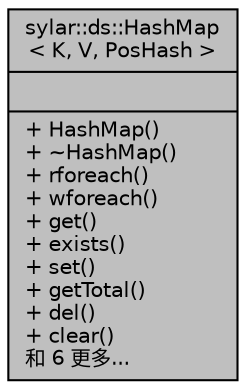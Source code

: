 digraph "sylar::ds::HashMap&lt; K, V, PosHash &gt;"
{
 // LATEX_PDF_SIZE
  edge [fontname="Helvetica",fontsize="10",labelfontname="Helvetica",labelfontsize="10"];
  node [fontname="Helvetica",fontsize="10",shape=record];
  Node1 [label="{sylar::ds::HashMap\l\< K, V, PosHash \>\n||+ HashMap()\l+ ~HashMap()\l+ rforeach()\l+ wforeach()\l+ get()\l+ exists()\l+ set()\l+ getTotal()\l+ del()\l+ clear()\l和 6 更多...\l}",height=0.2,width=0.4,color="black", fillcolor="grey75", style="filled", fontcolor="black",tooltip=" "];
}
